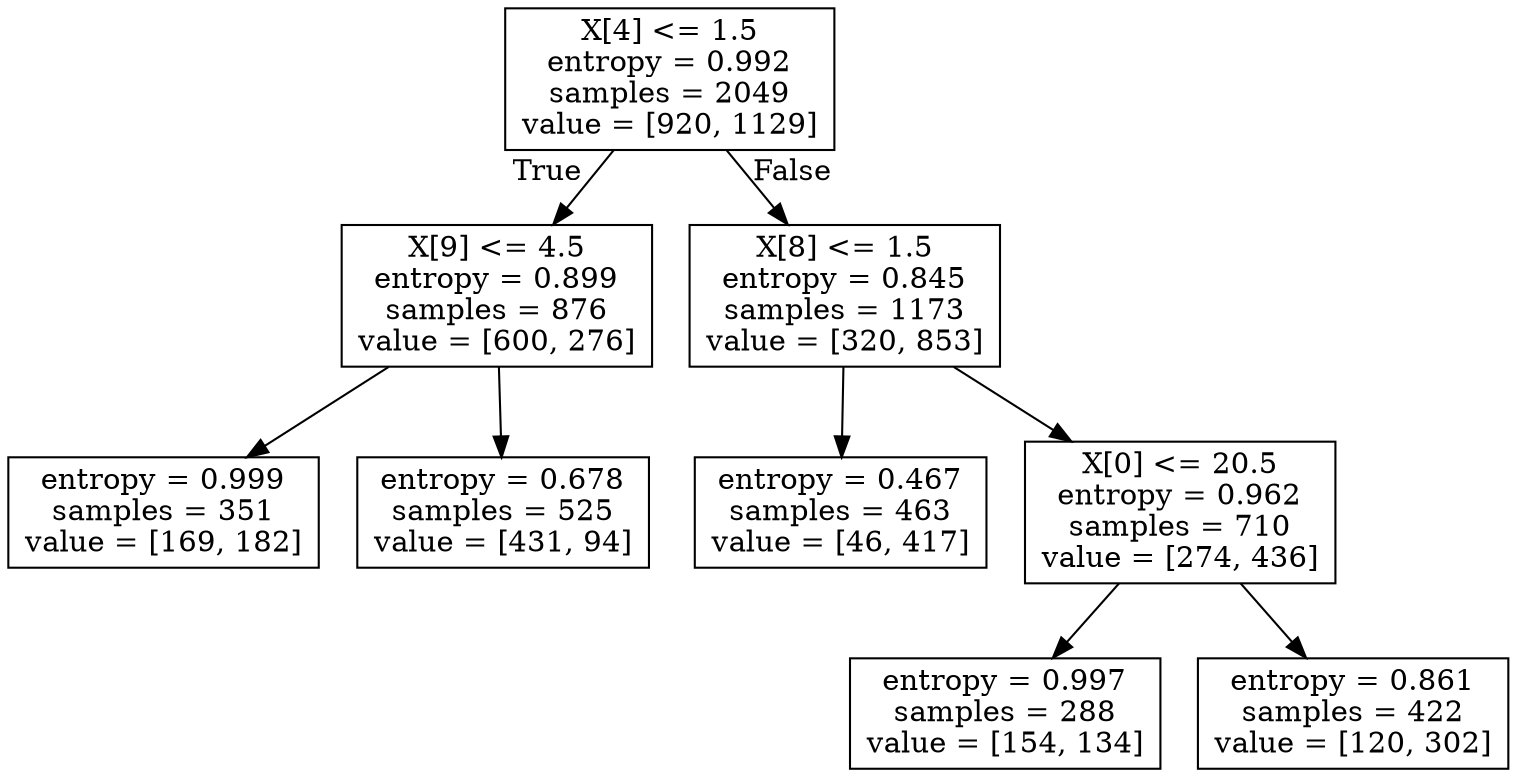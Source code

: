 digraph Tree {
node [shape=box] ;
0 [label="X[4] <= 1.5\nentropy = 0.992\nsamples = 2049\nvalue = [920, 1129]"] ;
1 [label="X[9] <= 4.5\nentropy = 0.899\nsamples = 876\nvalue = [600, 276]"] ;
0 -> 1 [labeldistance=2.5, labelangle=45, headlabel="True"] ;
5 [label="entropy = 0.999\nsamples = 351\nvalue = [169, 182]"] ;
1 -> 5 ;
6 [label="entropy = 0.678\nsamples = 525\nvalue = [431, 94]"] ;
1 -> 6 ;
2 [label="X[8] <= 1.5\nentropy = 0.845\nsamples = 1173\nvalue = [320, 853]"] ;
0 -> 2 [labeldistance=2.5, labelangle=-45, headlabel="False"] ;
3 [label="entropy = 0.467\nsamples = 463\nvalue = [46, 417]"] ;
2 -> 3 ;
4 [label="X[0] <= 20.5\nentropy = 0.962\nsamples = 710\nvalue = [274, 436]"] ;
2 -> 4 ;
7 [label="entropy = 0.997\nsamples = 288\nvalue = [154, 134]"] ;
4 -> 7 ;
8 [label="entropy = 0.861\nsamples = 422\nvalue = [120, 302]"] ;
4 -> 8 ;
}